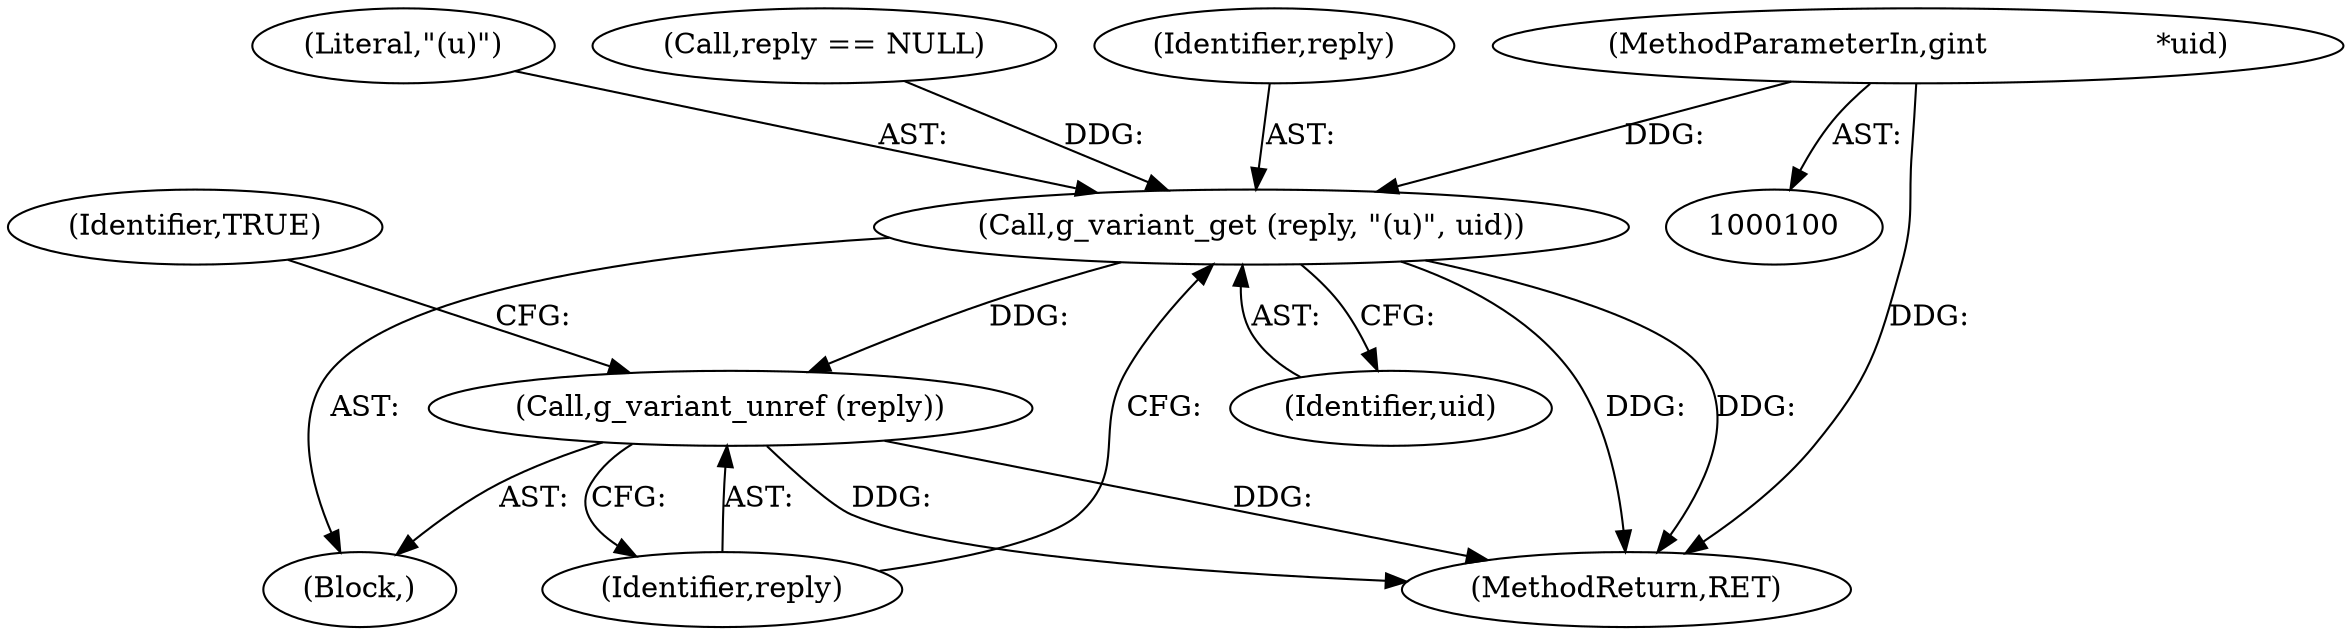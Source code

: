 digraph "0_accountsservice_26213aa0e0d8dca5f36cc23f6942525224cbe9f5@pointer" {
"1000102" [label="(MethodParameterIn,gint                  *uid)"];
"1000146" [label="(Call,g_variant_get (reply, \"(u)\", uid))"];
"1000150" [label="(Call,g_variant_unref (reply))"];
"1000147" [label="(Identifier,reply)"];
"1000102" [label="(MethodParameterIn,gint                  *uid)"];
"1000154" [label="(MethodReturn,RET)"];
"1000149" [label="(Identifier,uid)"];
"1000153" [label="(Identifier,TRUE)"];
"1000148" [label="(Literal,\"(u)\")"];
"1000151" [label="(Identifier,reply)"];
"1000131" [label="(Call,reply == NULL)"];
"1000103" [label="(Block,)"];
"1000146" [label="(Call,g_variant_get (reply, \"(u)\", uid))"];
"1000150" [label="(Call,g_variant_unref (reply))"];
"1000102" -> "1000100"  [label="AST: "];
"1000102" -> "1000154"  [label="DDG: "];
"1000102" -> "1000146"  [label="DDG: "];
"1000146" -> "1000103"  [label="AST: "];
"1000146" -> "1000149"  [label="CFG: "];
"1000147" -> "1000146"  [label="AST: "];
"1000148" -> "1000146"  [label="AST: "];
"1000149" -> "1000146"  [label="AST: "];
"1000151" -> "1000146"  [label="CFG: "];
"1000146" -> "1000154"  [label="DDG: "];
"1000146" -> "1000154"  [label="DDG: "];
"1000131" -> "1000146"  [label="DDG: "];
"1000146" -> "1000150"  [label="DDG: "];
"1000150" -> "1000103"  [label="AST: "];
"1000150" -> "1000151"  [label="CFG: "];
"1000151" -> "1000150"  [label="AST: "];
"1000153" -> "1000150"  [label="CFG: "];
"1000150" -> "1000154"  [label="DDG: "];
"1000150" -> "1000154"  [label="DDG: "];
}
